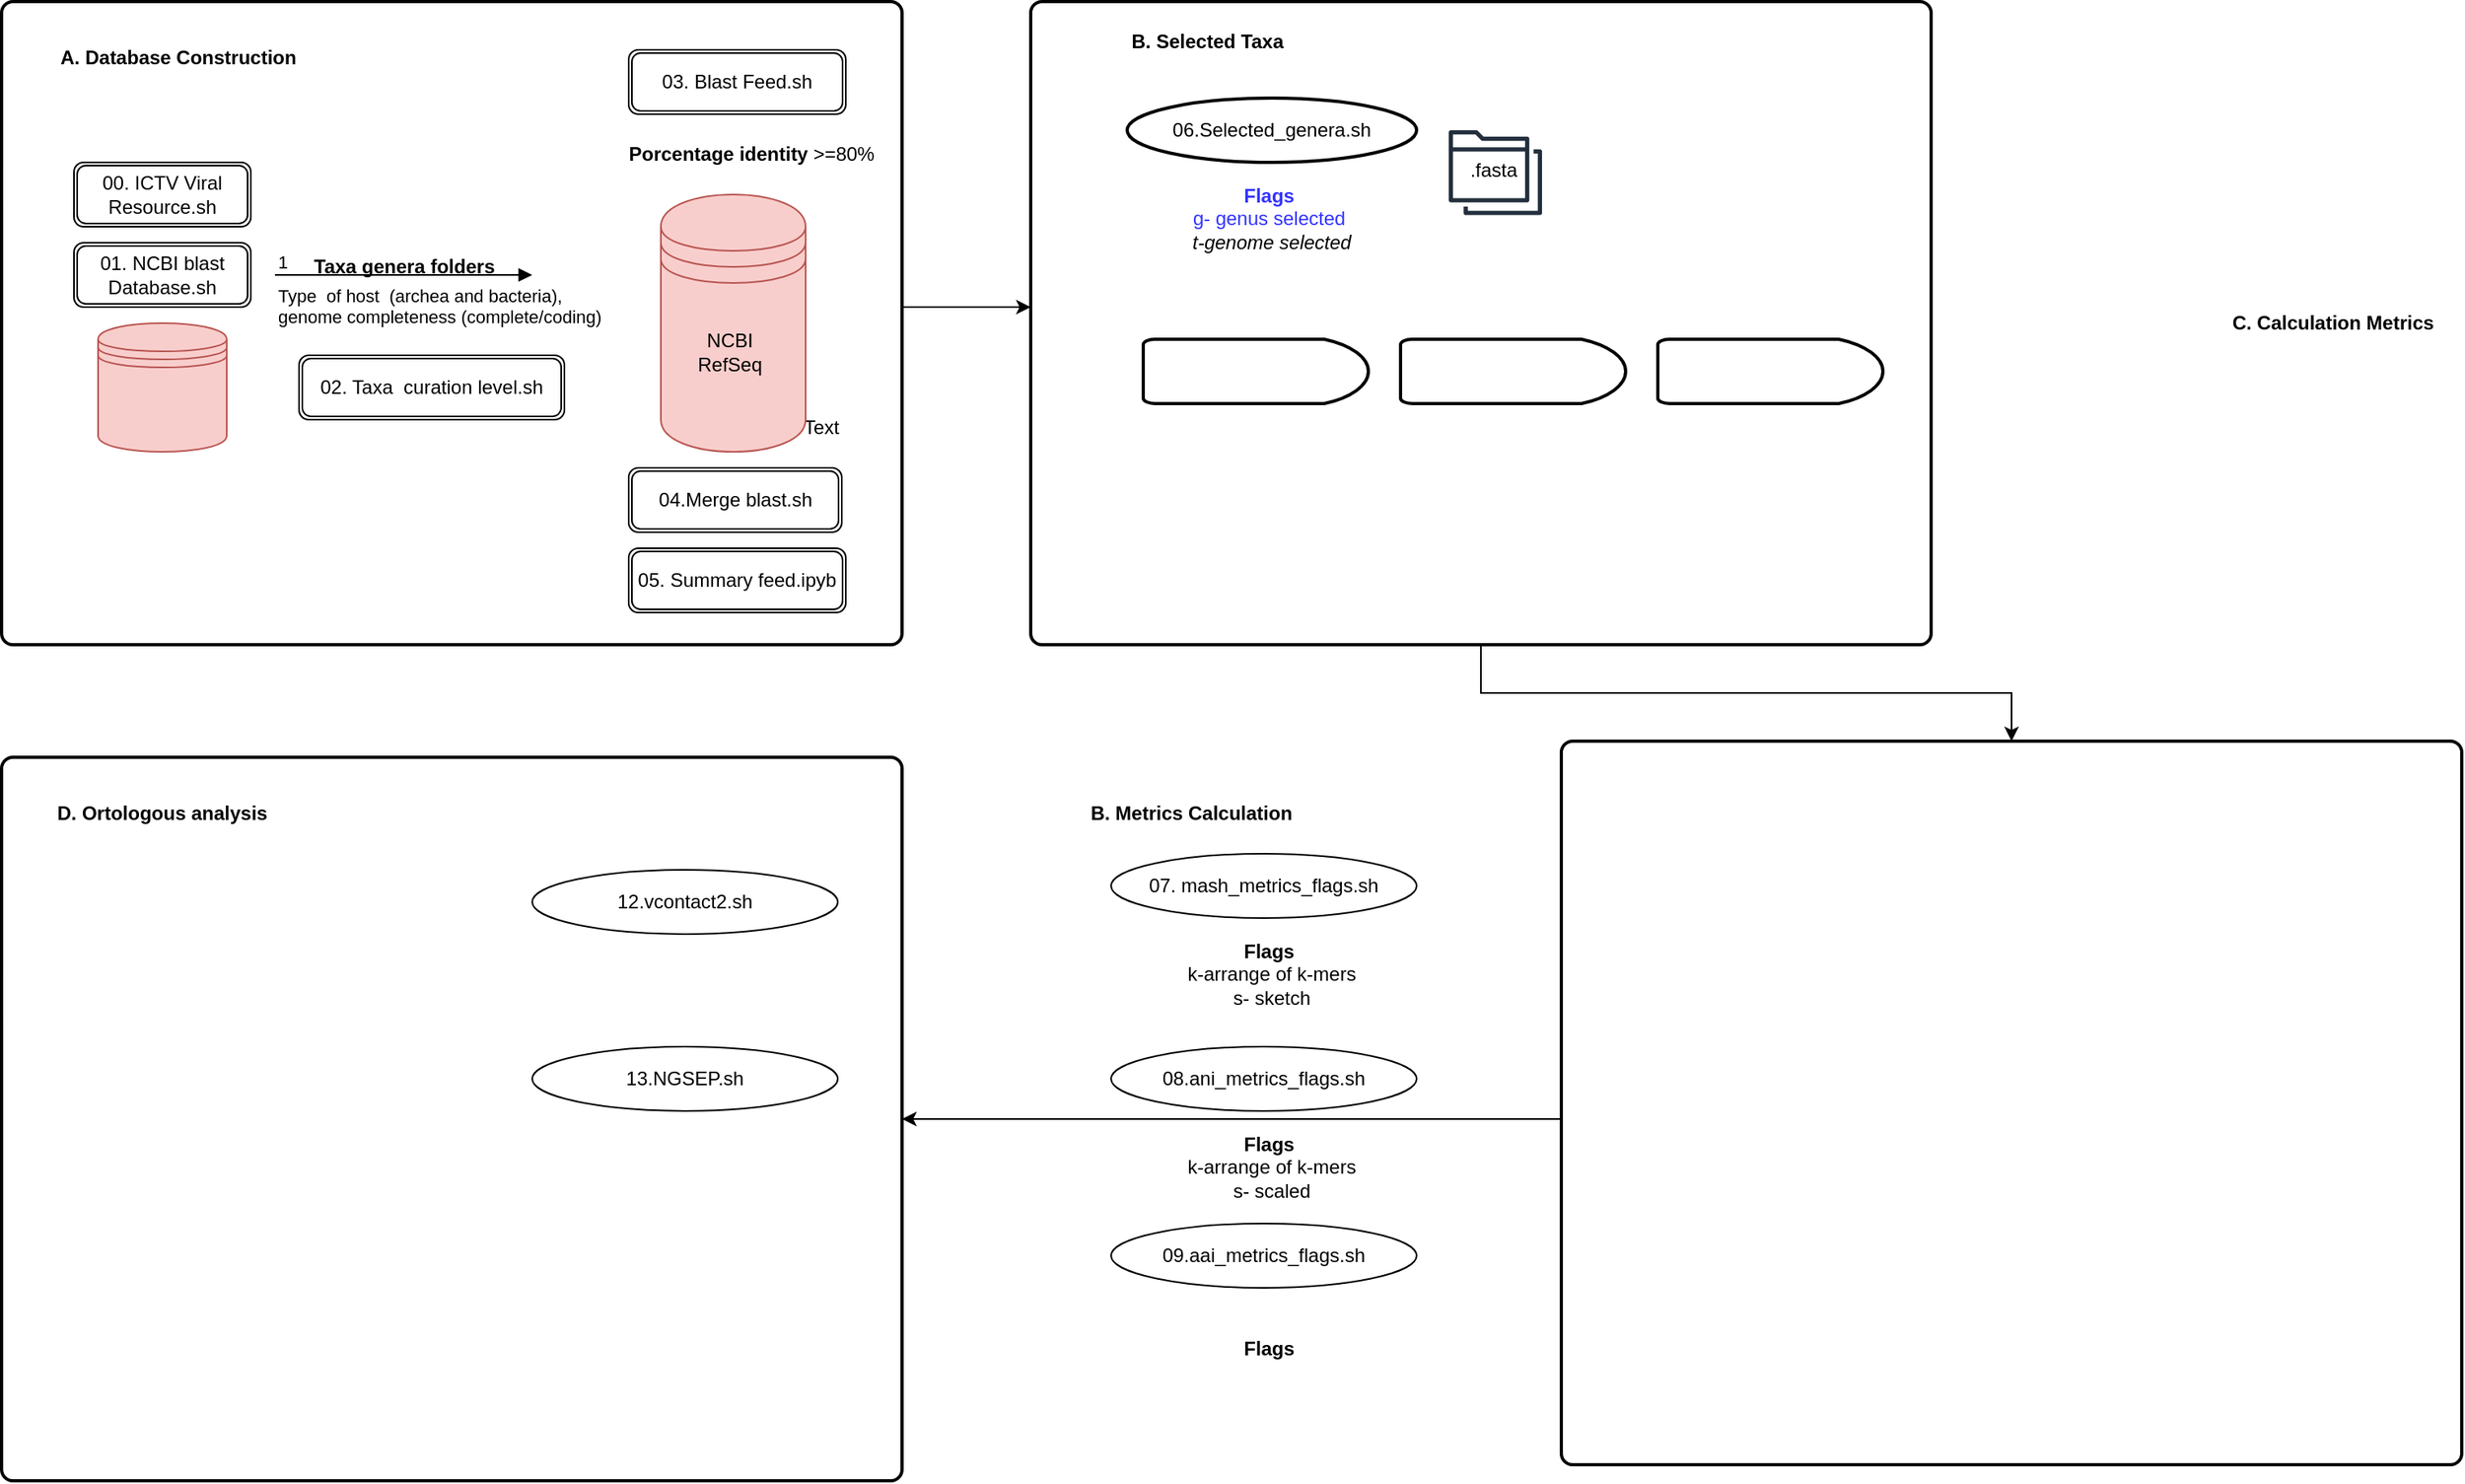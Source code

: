 <mxfile version="22.1.5" type="github" pages="2">
  <diagram name="Page-1" id="Cy2NpnaJryF31D-w7Qak">
    <mxGraphModel dx="1362" dy="795" grid="1" gridSize="10" guides="1" tooltips="1" connect="1" arrows="1" fold="1" page="1" pageScale="1" pageWidth="850" pageHeight="1100" math="0" shadow="0">
      <root>
        <mxCell id="0" />
        <mxCell id="1" parent="0" />
        <mxCell id="Tpj3OqgdDP67iySVTTNu-17" value="&lt;b&gt;B. Metrics Calculation&lt;br&gt;&lt;/b&gt;" style="text;html=1;strokeColor=none;fillColor=none;align=center;verticalAlign=middle;whiteSpace=wrap;rounded=0;" parent="1" vertex="1">
          <mxGeometry x="700" y="620" width="160" height="30" as="geometry" />
        </mxCell>
        <mxCell id="Tpj3OqgdDP67iySVTTNu-21" value="" style="edgeStyle=orthogonalEdgeStyle;rounded=0;orthogonalLoop=1;jettySize=auto;html=1;" parent="1" source="Tpj3OqgdDP67iySVTTNu-18" target="Tpj3OqgdDP67iySVTTNu-20" edge="1">
          <mxGeometry relative="1" as="geometry" />
        </mxCell>
        <mxCell id="Tpj3OqgdDP67iySVTTNu-18" value="" style="rounded=1;whiteSpace=wrap;html=1;absoluteArcSize=1;arcSize=14;strokeWidth=2;fontStyle=1" parent="1" vertex="1">
          <mxGeometry x="680" y="130" width="560" height="400" as="geometry" />
        </mxCell>
        <mxCell id="Tpj3OqgdDP67iySVTTNu-19" value="" style="edgeStyle=orthogonalEdgeStyle;rounded=0;orthogonalLoop=1;jettySize=auto;html=1;" parent="1" source="Tpj3OqgdDP67iySVTTNu-10" target="Tpj3OqgdDP67iySVTTNu-18" edge="1">
          <mxGeometry relative="1" as="geometry">
            <Array as="points">
              <mxPoint x="650" y="320" />
              <mxPoint x="650" y="320" />
            </Array>
          </mxGeometry>
        </mxCell>
        <mxCell id="Tpj3OqgdDP67iySVTTNu-23" value="" style="edgeStyle=orthogonalEdgeStyle;rounded=0;orthogonalLoop=1;jettySize=auto;html=1;" parent="1" source="Tpj3OqgdDP67iySVTTNu-20" target="Tpj3OqgdDP67iySVTTNu-22" edge="1">
          <mxGeometry relative="1" as="geometry">
            <Array as="points">
              <mxPoint x="610" y="825" />
              <mxPoint x="610" y="825" />
            </Array>
          </mxGeometry>
        </mxCell>
        <mxCell id="Tpj3OqgdDP67iySVTTNu-22" value="" style="rounded=1;whiteSpace=wrap;html=1;absoluteArcSize=1;arcSize=14;strokeWidth=2;fontStyle=1" parent="1" vertex="1">
          <mxGeometry x="40" y="600" width="560" height="450" as="geometry" />
        </mxCell>
        <mxCell id="Tpj3OqgdDP67iySVTTNu-20" value="" style="rounded=1;whiteSpace=wrap;html=1;absoluteArcSize=1;arcSize=14;strokeWidth=2;fontStyle=1" parent="1" vertex="1">
          <mxGeometry x="1010" y="590" width="560" height="450" as="geometry" />
        </mxCell>
        <mxCell id="Tpj3OqgdDP67iySVTTNu-24" value="&lt;b&gt;B. Selected Taxa&lt;br&gt;&lt;/b&gt;" style="text;html=1;strokeColor=none;fillColor=none;align=center;verticalAlign=middle;whiteSpace=wrap;rounded=0;" parent="1" vertex="1">
          <mxGeometry x="710" y="140" width="160" height="30" as="geometry" />
        </mxCell>
        <mxCell id="Tpj3OqgdDP67iySVTTNu-71" value="06.Selected_genera.sh" style="ellipse;whiteSpace=wrap;html=1;align=center;strokeWidth=2;" parent="1" vertex="1">
          <mxGeometry x="740" y="190" width="180" height="40" as="geometry" />
        </mxCell>
        <mxCell id="Tpj3OqgdDP67iySVTTNu-73" value="&lt;div&gt;&lt;font color=&quot;#3333ff&quot;&gt;&lt;b&gt;Flags&amp;nbsp;&lt;/b&gt;&lt;/font&gt;&lt;/div&gt;&lt;div&gt;&lt;font color=&quot;#3333ff&quot;&gt;g- genus selected&amp;nbsp;&lt;/font&gt;&lt;/div&gt;&lt;div&gt;&lt;i&gt;t-genome selected&lt;/i&gt;&lt;/div&gt;" style="text;html=1;strokeColor=none;fillColor=none;align=center;verticalAlign=middle;whiteSpace=wrap;rounded=0;" parent="1" vertex="1">
          <mxGeometry x="730" y="250" width="200" height="30" as="geometry" />
        </mxCell>
        <mxCell id="Tpj3OqgdDP67iySVTTNu-75" value="" style="sketch=0;outlineConnect=0;fontColor=#232F3E;gradientColor=none;fillColor=#232F3D;strokeColor=none;dashed=0;verticalLabelPosition=bottom;verticalAlign=top;align=center;html=1;fontSize=12;fontStyle=0;aspect=fixed;pointerEvents=1;shape=mxgraph.aws4.folders;" parent="1" vertex="1">
          <mxGeometry x="940" y="210" width="58" height="52.79" as="geometry" />
        </mxCell>
        <mxCell id="Tpj3OqgdDP67iySVTTNu-76" value=".fasta " style="text;html=1;strokeColor=none;fillColor=none;align=center;verticalAlign=middle;whiteSpace=wrap;rounded=0;" parent="1" vertex="1">
          <mxGeometry x="938" y="220.0" width="60" height="30" as="geometry" />
        </mxCell>
        <mxCell id="Tpj3OqgdDP67iySVTTNu-10" value="" style="rounded=1;whiteSpace=wrap;html=1;absoluteArcSize=1;arcSize=14;strokeWidth=2;fontStyle=1;" parent="1" vertex="1">
          <mxGeometry x="40" y="130" width="560" height="400" as="geometry" />
        </mxCell>
        <mxCell id="Tpj3OqgdDP67iySVTTNu-77" value="&lt;b&gt;Porcentage identity&lt;/b&gt; &amp;gt;=80%" style="text;html=1;strokeColor=none;fillColor=none;align=center;verticalAlign=middle;whiteSpace=wrap;rounded=0;" parent="1" vertex="1">
          <mxGeometry x="420" y="210" width="172.5" height="30" as="geometry" />
        </mxCell>
        <mxCell id="Tpj3OqgdDP67iySVTTNu-78" value="&lt;b&gt;C. Calculation Metrics&lt;br&gt;&lt;/b&gt;" style="text;html=1;strokeColor=none;fillColor=none;align=center;verticalAlign=middle;whiteSpace=wrap;rounded=0;" parent="1" vertex="1">
          <mxGeometry x="1410" y="315" width="160" height="30" as="geometry" />
        </mxCell>
        <mxCell id="Tpj3OqgdDP67iySVTTNu-79" value="07. mash_metrics_flags.sh" style="ellipse;whiteSpace=wrap;html=1;" parent="1" vertex="1">
          <mxGeometry x="730" y="660" width="190" height="40" as="geometry" />
        </mxCell>
        <mxCell id="Tpj3OqgdDP67iySVTTNu-80" value="08.ani_metrics_flags.sh" style="ellipse;whiteSpace=wrap;html=1;" parent="1" vertex="1">
          <mxGeometry x="730" y="780" width="190" height="40" as="geometry" />
        </mxCell>
        <mxCell id="Tpj3OqgdDP67iySVTTNu-81" value="&lt;div&gt;&lt;b&gt;Flags&amp;nbsp;&lt;/b&gt;&lt;/div&gt;&lt;div&gt;k-arrange of k-mers &lt;br&gt;&lt;/div&gt;&lt;div&gt;s- sketch &lt;br&gt;&lt;/div&gt;" style="text;html=1;strokeColor=none;fillColor=none;align=center;verticalAlign=middle;whiteSpace=wrap;rounded=0;" parent="1" vertex="1">
          <mxGeometry x="730" y="720" width="200" height="30" as="geometry" />
        </mxCell>
        <mxCell id="Tpj3OqgdDP67iySVTTNu-82" value="&lt;div&gt;&lt;b&gt;Flags&amp;nbsp;&lt;/b&gt;&lt;/div&gt;&lt;div&gt;k-arrange of k-mers &lt;br&gt;&lt;/div&gt;&lt;div&gt;s- scaled&lt;br&gt;&lt;/div&gt;" style="text;html=1;strokeColor=none;fillColor=none;align=center;verticalAlign=middle;whiteSpace=wrap;rounded=0;" parent="1" vertex="1">
          <mxGeometry x="730" y="840" width="200" height="30" as="geometry" />
        </mxCell>
        <mxCell id="Tpj3OqgdDP67iySVTTNu-83" value="09.aai_metrics_flags.sh" style="ellipse;whiteSpace=wrap;html=1;" parent="1" vertex="1">
          <mxGeometry x="730" y="890" width="190" height="40" as="geometry" />
        </mxCell>
        <mxCell id="Tpj3OqgdDP67iySVTTNu-87" value="" style="strokeWidth=2;html=1;shape=mxgraph.flowchart.delay;whiteSpace=wrap;" parent="1" vertex="1">
          <mxGeometry x="750" y="340" width="140" height="40" as="geometry" />
        </mxCell>
        <mxCell id="Tpj3OqgdDP67iySVTTNu-88" value="" style="strokeWidth=2;html=1;shape=mxgraph.flowchart.delay;whiteSpace=wrap;" parent="1" vertex="1">
          <mxGeometry x="910" y="340" width="140" height="40" as="geometry" />
        </mxCell>
        <mxCell id="Tpj3OqgdDP67iySVTTNu-89" value="" style="strokeWidth=2;html=1;shape=mxgraph.flowchart.delay;whiteSpace=wrap;" parent="1" vertex="1">
          <mxGeometry x="1070" y="340" width="140" height="40" as="geometry" />
        </mxCell>
        <mxCell id="Tpj3OqgdDP67iySVTTNu-90" value="&lt;div&gt;&lt;b&gt;Flags&amp;nbsp;&lt;/b&gt;&lt;/div&gt;&lt;div&gt;&lt;br&gt;&lt;/div&gt;" style="text;html=1;strokeColor=none;fillColor=none;align=center;verticalAlign=middle;whiteSpace=wrap;rounded=0;" parent="1" vertex="1">
          <mxGeometry x="730" y="960" width="200" height="30" as="geometry" />
        </mxCell>
        <mxCell id="Tpj3OqgdDP67iySVTTNu-91" value="&lt;b&gt;D. Ortologous analysis &lt;br&gt;&lt;/b&gt;" style="text;html=1;strokeColor=none;fillColor=none;align=center;verticalAlign=middle;whiteSpace=wrap;rounded=0;" parent="1" vertex="1">
          <mxGeometry x="60" y="620" width="160" height="30" as="geometry" />
        </mxCell>
        <mxCell id="Tpj3OqgdDP67iySVTTNu-97" value="12.vcontact2.sh" style="ellipse;whiteSpace=wrap;html=1;" parent="1" vertex="1">
          <mxGeometry x="370" y="670" width="190" height="40" as="geometry" />
        </mxCell>
        <mxCell id="Tpj3OqgdDP67iySVTTNu-98" value="13.NGSEP.sh" style="ellipse;whiteSpace=wrap;html=1;" parent="1" vertex="1">
          <mxGeometry x="370" y="780" width="190" height="40" as="geometry" />
        </mxCell>
        <mxCell id="8aIV2hnAxuXg3qd0LXC0-1" value="" style="group" parent="1" vertex="1" connectable="0">
          <mxGeometry x="70" y="150" width="510" height="360" as="geometry" />
        </mxCell>
        <mxCell id="Tpj3OqgdDP67iySVTTNu-72" value="Text" style="text;html=1;strokeColor=none;fillColor=none;align=center;verticalAlign=middle;whiteSpace=wrap;rounded=0;" parent="8aIV2hnAxuXg3qd0LXC0-1" vertex="1">
          <mxGeometry x="450" y="230" width="60" height="30" as="geometry" />
        </mxCell>
        <mxCell id="Tpj3OqgdDP67iySVTTNu-1" value="" style="shape=datastore;whiteSpace=wrap;html=1;fillColor=#f8cecc;strokeColor=#b85450;" parent="8aIV2hnAxuXg3qd0LXC0-1" vertex="1">
          <mxGeometry x="30" y="180" width="80" height="80" as="geometry" />
        </mxCell>
        <mxCell id="Tpj3OqgdDP67iySVTTNu-2" value="00. ICTV Viral Resource.sh" style="shape=ext;double=1;rounded=1;whiteSpace=wrap;html=1;" parent="8aIV2hnAxuXg3qd0LXC0-1" vertex="1">
          <mxGeometry x="15" y="80" width="110" height="40" as="geometry" />
        </mxCell>
        <mxCell id="Tpj3OqgdDP67iySVTTNu-3" value="01. NCBI blast Database.sh" style="shape=ext;double=1;rounded=1;whiteSpace=wrap;html=1;" parent="8aIV2hnAxuXg3qd0LXC0-1" vertex="1">
          <mxGeometry x="15" y="130" width="110" height="40" as="geometry" />
        </mxCell>
        <mxCell id="Tpj3OqgdDP67iySVTTNu-4" value="&lt;div&gt;Type&amp;nbsp; of host&amp;nbsp; (archea and bacteria), &lt;br&gt;&lt;/div&gt;&lt;div&gt;genome completeness (complete/coding)&lt;br&gt;&lt;/div&gt;" style="endArrow=block;endFill=1;html=1;edgeStyle=orthogonalEdgeStyle;align=left;verticalAlign=top;rounded=0;" parent="8aIV2hnAxuXg3qd0LXC0-1" edge="1">
          <mxGeometry x="-1" relative="1" as="geometry">
            <mxPoint x="140" y="150" as="sourcePoint" />
            <mxPoint x="300" y="150" as="targetPoint" />
            <mxPoint as="offset" />
          </mxGeometry>
        </mxCell>
        <mxCell id="Tpj3OqgdDP67iySVTTNu-5" value="1" style="edgeLabel;resizable=0;html=1;align=left;verticalAlign=bottom;" parent="Tpj3OqgdDP67iySVTTNu-4" connectable="0" vertex="1">
          <mxGeometry x="-1" relative="1" as="geometry" />
        </mxCell>
        <mxCell id="Tpj3OqgdDP67iySVTTNu-6" value="Taxa genera folders" style="text;html=1;align=center;verticalAlign=middle;resizable=0;points=[];autosize=1;strokeColor=none;fillColor=none;fontStyle=1" parent="8aIV2hnAxuXg3qd0LXC0-1" vertex="1">
          <mxGeometry x="150" y="130" width="140" height="30" as="geometry" />
        </mxCell>
        <mxCell id="Tpj3OqgdDP67iySVTTNu-7" value="02. Taxa&amp;nbsp; curation level.sh" style="shape=ext;double=1;rounded=1;whiteSpace=wrap;html=1;" parent="8aIV2hnAxuXg3qd0LXC0-1" vertex="1">
          <mxGeometry x="155" y="200" width="165" height="40" as="geometry" />
        </mxCell>
        <mxCell id="Tpj3OqgdDP67iySVTTNu-8" value="" style="shape=datastore;whiteSpace=wrap;html=1;fillColor=#f8cecc;strokeColor=#b85450;" parent="8aIV2hnAxuXg3qd0LXC0-1" vertex="1">
          <mxGeometry x="380" y="100" width="90" height="160" as="geometry" />
        </mxCell>
        <mxCell id="Tpj3OqgdDP67iySVTTNu-9" value="03. Blast Feed.sh" style="shape=ext;double=1;rounded=1;whiteSpace=wrap;html=1;" parent="8aIV2hnAxuXg3qd0LXC0-1" vertex="1">
          <mxGeometry x="360" y="10" width="135" height="40" as="geometry" />
        </mxCell>
        <mxCell id="Tpj3OqgdDP67iySVTTNu-11" value="04.Merge blast.sh" style="shape=ext;double=1;rounded=1;whiteSpace=wrap;html=1;" parent="8aIV2hnAxuXg3qd0LXC0-1" vertex="1">
          <mxGeometry x="360" y="270" width="132.5" height="40" as="geometry" />
        </mxCell>
        <mxCell id="Tpj3OqgdDP67iySVTTNu-12" value="05. Summary feed.ipyb" style="shape=ext;double=1;rounded=1;whiteSpace=wrap;html=1;" parent="8aIV2hnAxuXg3qd0LXC0-1" vertex="1">
          <mxGeometry x="360" y="320" width="135" height="40" as="geometry" />
        </mxCell>
        <mxCell id="Tpj3OqgdDP67iySVTTNu-13" value="&lt;b&gt;A. Database Construction&lt;/b&gt;" style="text;html=1;strokeColor=none;fillColor=none;align=center;verticalAlign=middle;whiteSpace=wrap;rounded=0;" parent="8aIV2hnAxuXg3qd0LXC0-1" vertex="1">
          <mxGeometry width="160" height="30" as="geometry" />
        </mxCell>
        <mxCell id="Tpj3OqgdDP67iySVTTNu-14" value="&lt;div&gt;NCBI&lt;/div&gt;&lt;div&gt;RefSeq&lt;br&gt;&lt;/div&gt;" style="text;html=1;strokeColor=none;fillColor=none;align=center;verticalAlign=middle;whiteSpace=wrap;rounded=0;" parent="8aIV2hnAxuXg3qd0LXC0-1" vertex="1">
          <mxGeometry x="392.5" y="160" width="60" height="75" as="geometry" />
        </mxCell>
      </root>
    </mxGraphModel>
  </diagram>
  <diagram id="MOn-gF4fee2sH-85rqOJ" name="Sprint_1">
    <mxGraphModel dx="1434" dy="773" grid="1" gridSize="10" guides="1" tooltips="1" connect="1" arrows="1" fold="1" page="1" pageScale="1" pageWidth="850" pageHeight="1100" math="0" shadow="0">
      <root>
        <mxCell id="0" />
        <mxCell id="1" parent="0" />
        <mxCell id="3MupdCLxuK5LTNCvIOeD-48" value="" style="rounded=1;whiteSpace=wrap;html=1;strokeWidth=2;" parent="1" vertex="1">
          <mxGeometry x="510" y="110" width="560" height="690" as="geometry" />
        </mxCell>
        <mxCell id="3MupdCLxuK5LTNCvIOeD-18" value="06. Wraggling.sh" style="shape=ext;double=1;rounded=1;whiteSpace=wrap;html=1;fillColor=#f8cecc;strokeColor=#b85450;" parent="1" vertex="1">
          <mxGeometry x="577.5" y="590" width="200" height="40" as="geometry" />
        </mxCell>
        <mxCell id="3MupdCLxuK5LTNCvIOeD-6" value="&lt;b&gt;D.Calculation Metrics&lt;br&gt;&lt;/b&gt;" style="text;html=1;strokeColor=none;fillColor=none;align=center;verticalAlign=middle;whiteSpace=wrap;rounded=0;" parent="1" vertex="1">
          <mxGeometry x="550" y="140" width="150" height="30" as="geometry" />
        </mxCell>
        <mxCell id="3MupdCLxuK5LTNCvIOeD-32" value="07.Graphing.sh" style="shape=ext;double=1;rounded=1;whiteSpace=wrap;html=1;fillColor=#f8cecc;strokeColor=#b85450;" parent="1" vertex="1">
          <mxGeometry x="810" y="590" width="200" height="40" as="geometry" />
        </mxCell>
        <mxCell id="3MupdCLxuK5LTNCvIOeD-34" value="D.metrics_calculator.sh" style="shape=ext;double=1;rounded=1;whiteSpace=wrap;html=1;" parent="1" vertex="1">
          <mxGeometry x="690" y="170" width="200" height="40" as="geometry" />
        </mxCell>
        <mxCell id="SWdM3F6dQ7n3NwAR-Vsa-2" value="" style="group" parent="1" vertex="1" connectable="0">
          <mxGeometry x="47.5" y="260" width="392.5" height="251.544" as="geometry" />
        </mxCell>
        <mxCell id="SWdM3F6dQ7n3NwAR-Vsa-4" value="" style="group" parent="SWdM3F6dQ7n3NwAR-Vsa-2" vertex="1" connectable="0">
          <mxGeometry x="75" y="-14.69" width="317.5" height="266.234" as="geometry" />
        </mxCell>
        <mxCell id="SWdM3F6dQ7n3NwAR-Vsa-5" value="&lt;div&gt;&lt;b&gt;Flags&amp;nbsp;&lt;/b&gt;&lt;/div&gt;&lt;div&gt;&lt;font color=&quot;#ff66b3&quot;&gt;&lt;b&gt;genus or genera selected&amp;nbsp; &lt;br&gt;&lt;/b&gt;&lt;/font&gt;&lt;/div&gt;&lt;div&gt;&lt;i&gt;&lt;br&gt;&lt;/i&gt;&lt;/div&gt;" style="text;html=1;strokeColor=none;fillColor=none;align=center;verticalAlign=middle;whiteSpace=wrap;rounded=0;container=0;" parent="SWdM3F6dQ7n3NwAR-Vsa-4" vertex="1">
          <mxGeometry y="99.959" width="200" height="33.32" as="geometry" />
        </mxCell>
        <mxCell id="SWdM3F6dQ7n3NwAR-Vsa-6" value="" style="whiteSpace=wrap;html=1;shape=mxgraph.basic.document;container=0;" parent="SWdM3F6dQ7n3NwAR-Vsa-4" vertex="1">
          <mxGeometry x="230" y="66.639" width="40" height="55.533" as="geometry" />
        </mxCell>
        <mxCell id="SWdM3F6dQ7n3NwAR-Vsa-7" value=".txt" style="text;html=1;strokeColor=none;fillColor=none;align=center;verticalAlign=middle;whiteSpace=wrap;rounded=0;container=0;" parent="SWdM3F6dQ7n3NwAR-Vsa-4" vertex="1">
          <mxGeometry x="220" y="77.746" width="60" height="33.32" as="geometry" />
        </mxCell>
        <mxCell id="GaUdQJbRJdmwcimmIo31-9" value="01.Taxa _curation_level.sh" style="shape=ext;double=1;rounded=1;whiteSpace=wrap;html=1;container=0;" parent="SWdM3F6dQ7n3NwAR-Vsa-4" vertex="1">
          <mxGeometry x="-12.5" y="100.619" width="150" height="33.96" as="geometry" />
        </mxCell>
        <mxCell id="YvOYtk0ICBfVklaNvyVu-1" value="&lt;b&gt;B.Selected taxa&lt;/b&gt;" style="text;html=1;strokeColor=none;fillColor=none;align=center;verticalAlign=middle;whiteSpace=wrap;rounded=0;container=0;" parent="SWdM3F6dQ7n3NwAR-Vsa-4" vertex="1">
          <mxGeometry x="-12.5" y="66.234" width="100" height="33.32" as="geometry" />
        </mxCell>
        <mxCell id="D_jegAKjAe0aezPuk8ox-1" value="" style="rounded=1;whiteSpace=wrap;html=1;absoluteArcSize=1;arcSize=14;strokeWidth=2;fontStyle=1;container=0;" parent="SWdM3F6dQ7n3NwAR-Vsa-4" vertex="1">
          <mxGeometry x="-40" y="55.134" width="357.5" height="211.1" as="geometry" />
        </mxCell>
        <mxCell id="SWdM3F6dQ7n3NwAR-Vsa-26" value="&lt;b&gt;B.Taxa Selection&lt;/b&gt;" style="text;html=1;strokeColor=none;fillColor=none;align=center;verticalAlign=middle;whiteSpace=wrap;rounded=0;container=0;" parent="SWdM3F6dQ7n3NwAR-Vsa-4" vertex="1">
          <mxGeometry x="-45" y="66.234" width="157.5" height="30" as="geometry" />
        </mxCell>
        <mxCell id="GaUdQJbRJdmwcimmIo31-8" value="Taxa genera folders" style="text;html=1;align=center;verticalAlign=middle;resizable=0;points=[];autosize=1;strokeColor=none;fillColor=none;fontStyle=1;container=0;" parent="SWdM3F6dQ7n3NwAR-Vsa-4" vertex="1">
          <mxGeometry x="68.75" y="221.23" width="140" height="30" as="geometry" />
        </mxCell>
        <mxCell id="SWdM3F6dQ7n3NwAR-Vsa-1" value="" style="whiteSpace=wrap;html=1;shape=mxgraph.basic.document;container=0;" parent="SWdM3F6dQ7n3NwAR-Vsa-4" vertex="1">
          <mxGeometry x="5" y="154.686" width="40" height="55.533" as="geometry" />
        </mxCell>
        <mxCell id="SWdM3F6dQ7n3NwAR-Vsa-24" style="edgeStyle=orthogonalEdgeStyle;rounded=0;orthogonalLoop=1;jettySize=auto;html=1;exitX=0.5;exitY=1;exitDx=0;exitDy=0;exitPerimeter=0;" parent="SWdM3F6dQ7n3NwAR-Vsa-4" source="SWdM3F6dQ7n3NwAR-Vsa-1" target="SWdM3F6dQ7n3NwAR-Vsa-1" edge="1">
          <mxGeometry relative="1" as="geometry" />
        </mxCell>
        <mxCell id="SWdM3F6dQ7n3NwAR-Vsa-25" value="&lt;div&gt;&lt;b&gt;Parameter Use &lt;br&gt;&lt;/b&gt;&lt;/div&gt;&lt;div&gt;&lt;b&gt;&lt;font color=&quot;#ff3399&quot;&gt;bash 01.Taxa_Curation_Level.sh &lt;/font&gt;&lt;font color=&quot;#9933ff&quot;&gt;&amp;lt;genus name or txt file with list&amp;gt;&lt;br&gt;&lt;/font&gt;&lt;/b&gt;&lt;/div&gt;&lt;div&gt;&lt;b&gt;&lt;i&gt;&lt;br&gt;&lt;/i&gt;&lt;/b&gt;&lt;/div&gt;" style="text;html=1;strokeColor=none;fillColor=none;align=center;verticalAlign=middle;whiteSpace=wrap;rounded=0;container=0;" parent="SWdM3F6dQ7n3NwAR-Vsa-4" vertex="1">
          <mxGeometry x="77.5" y="165.8" width="190" height="33.315" as="geometry" />
        </mxCell>
        <mxCell id="uLiFPrFWXiAdQYCxnzt6-33" value="&lt;font style=&quot;font-size: 12px;&quot;&gt;01. Taxa_Curation_Level.sh&lt;/font&gt;" style="shape=ext;double=1;rounded=1;whiteSpace=wrap;html=1;fillColor=#f8cecc;strokeColor=#b85450;" vertex="1" parent="SWdM3F6dQ7n3NwAR-Vsa-4">
          <mxGeometry x="-22.5" y="100.62" width="152.5" height="40" as="geometry" />
        </mxCell>
        <mxCell id="uLiFPrFWXiAdQYCxnzt6-30" value="&lt;div&gt;&lt;font style=&quot;font-size: 11px;&quot;&gt;&lt;b&gt;&lt;font&gt;Filter Bacteria and Archea hosts, complete/coding genomes &lt;br&gt;&lt;/font&gt;&lt;/b&gt;&lt;/font&gt;&lt;/div&gt;&lt;div&gt;&lt;font size=&quot;3&quot;&gt;&lt;b&gt;&lt;br&gt;&lt;/b&gt;&lt;/font&gt; &lt;/div&gt;" style="text;html=1;strokeColor=none;fillColor=none;align=center;verticalAlign=middle;whiteSpace=wrap;rounded=0;container=0;" vertex="1" parent="SWdM3F6dQ7n3NwAR-Vsa-4">
          <mxGeometry x="157.5" y="120.62" width="150" height="20" as="geometry" />
        </mxCell>
        <mxCell id="uLiFPrFWXiAdQYCxnzt6-5" value="c" style="group" vertex="1" connectable="0" parent="1">
          <mxGeometry x="80" y="130" width="360" height="620" as="geometry" />
        </mxCell>
        <mxCell id="3MupdCLxuK5LTNCvIOeD-28" value="" style="rounded=1;whiteSpace=wrap;html=1;strokeWidth=2;" parent="uLiFPrFWXiAdQYCxnzt6-5" vertex="1">
          <mxGeometry y="430" width="360" height="190" as="geometry" />
        </mxCell>
        <mxCell id="GaUdQJbRJdmwcimmIo31-11" value="02. Blast Feed.sh" style="shape=ext;double=1;rounded=1;whiteSpace=wrap;html=1;fillColor=#f8cecc;strokeColor=#b85450;" parent="uLiFPrFWXiAdQYCxnzt6-5" vertex="1">
          <mxGeometry x="17.5" y="480" width="135" height="40" as="geometry" />
        </mxCell>
        <mxCell id="GaUdQJbRJdmwcimmIo31-14" value="&lt;b&gt;C. Database Construction&lt;/b&gt;" style="text;html=1;strokeColor=none;fillColor=none;align=center;verticalAlign=middle;whiteSpace=wrap;rounded=0;" parent="uLiFPrFWXiAdQYCxnzt6-5" vertex="1">
          <mxGeometry x="15" y="440" width="160" height="30" as="geometry" />
        </mxCell>
        <mxCell id="SWdM3F6dQ7n3NwAR-Vsa-3" value="" style="rounded=1;whiteSpace=wrap;html=1;absoluteArcSize=1;arcSize=14;strokeWidth=2;fontStyle=1" parent="uLiFPrFWXiAdQYCxnzt6-5" vertex="1">
          <mxGeometry x="5" width="355" height="120" as="geometry" />
        </mxCell>
        <mxCell id="SWdM3F6dQ7n3NwAR-Vsa-8" value="&lt;b&gt;A.ICTV Resource Update&lt;br&gt;&lt;/b&gt;" style="text;html=1;strokeColor=none;fillColor=none;align=center;verticalAlign=middle;whiteSpace=wrap;rounded=0;" parent="uLiFPrFWXiAdQYCxnzt6-5" vertex="1">
          <mxGeometry x="15" y="10.54" width="180" height="29.46" as="geometry" />
        </mxCell>
        <mxCell id="GaUdQJbRJdmwcimmIo31-4" value="00. ICTV Metadata Resource.sh " style="shape=ext;double=1;rounded=1;whiteSpace=wrap;html=1;fillColor=#f8cecc;strokeColor=#b85450;" parent="uLiFPrFWXiAdQYCxnzt6-5" vertex="1">
          <mxGeometry x="30" y="50.0" width="110" height="40" as="geometry" />
        </mxCell>
        <mxCell id="GaUdQJbRJdmwcimmIo31-16" value="&lt;div&gt;&lt;b&gt;Flags&lt;/b&gt;&lt;br&gt;&lt;/div&gt;&lt;div&gt;p-Porcentage identity threshold&lt;/div&gt;&lt;div&gt;default to genus (50%)&lt;/div&gt;&lt;div&gt;d- database(s) to use, default databases are NCBI and RefSeq&lt;br&gt;&lt;/div&gt;" style="text;html=1;strokeColor=none;fillColor=none;align=center;verticalAlign=middle;whiteSpace=wrap;rounded=0;" parent="uLiFPrFWXiAdQYCxnzt6-5" vertex="1">
          <mxGeometry x="160" y="480" width="180" height="30" as="geometry" />
        </mxCell>
        <mxCell id="GaUdQJbRJdmwcimmIo31-12" value="03.Merge blast.sh" style="shape=ext;double=1;rounded=1;whiteSpace=wrap;html=1;fillColor=#f8cecc;strokeColor=#b85450;" parent="uLiFPrFWXiAdQYCxnzt6-5" vertex="1">
          <mxGeometry x="20" y="550" width="132.5" height="40" as="geometry" />
        </mxCell>
        <mxCell id="uLiFPrFWXiAdQYCxnzt6-56" value="&lt;font color=&quot;#007fff&quot;&gt;&lt;b&gt;Summary Feed.pdf &amp;amp; Summary_Feed.csv&lt;/b&gt;&lt;/font&gt;" style="text;html=1;strokeColor=none;fillColor=none;align=center;verticalAlign=middle;whiteSpace=wrap;rounded=0;" vertex="1" parent="uLiFPrFWXiAdQYCxnzt6-5">
          <mxGeometry x="180" y="555" width="140" height="30" as="geometry" />
        </mxCell>
        <mxCell id="SWdM3F6dQ7n3NwAR-Vsa-23" style="edgeStyle=orthogonalEdgeStyle;rounded=0;orthogonalLoop=1;jettySize=auto;html=1;" parent="1" source="SWdM3F6dQ7n3NwAR-Vsa-3" target="D_jegAKjAe0aezPuk8ox-1" edge="1">
          <mxGeometry relative="1" as="geometry">
            <Array as="points">
              <mxPoint x="184" y="140" />
              <mxPoint x="184" y="140" />
            </Array>
          </mxGeometry>
        </mxCell>
        <mxCell id="uLiFPrFWXiAdQYCxnzt6-4" value="" style="edgeStyle=orthogonalEdgeStyle;rounded=0;orthogonalLoop=1;jettySize=auto;html=1;" edge="1" parent="1" source="D_jegAKjAe0aezPuk8ox-1" target="3MupdCLxuK5LTNCvIOeD-28">
          <mxGeometry relative="1" as="geometry">
            <Array as="points">
              <mxPoint x="260" y="540" />
              <mxPoint x="260" y="540" />
            </Array>
          </mxGeometry>
        </mxCell>
        <mxCell id="uLiFPrFWXiAdQYCxnzt6-54" value="" style="edgeStyle=orthogonalEdgeStyle;rounded=0;orthogonalLoop=1;jettySize=auto;html=1;" edge="1" parent="1" source="3MupdCLxuK5LTNCvIOeD-28" target="3MupdCLxuK5LTNCvIOeD-48">
          <mxGeometry relative="1" as="geometry">
            <Array as="points">
              <mxPoint x="475" y="655" />
              <mxPoint x="475" y="390" />
            </Array>
          </mxGeometry>
        </mxCell>
        <mxCell id="uLiFPrFWXiAdQYCxnzt6-57" value="" style="group" vertex="1" connectable="0" parent="1">
          <mxGeometry x="540" y="230" width="500" height="340" as="geometry" />
        </mxCell>
        <mxCell id="EVfyCjuE9SsclOZrmAsB-1" value="04. mash_metrics_flags.sh" style="ellipse;whiteSpace=wrap;html=1;fillColor=#f8cecc;strokeColor=#b85450;" parent="uLiFPrFWXiAdQYCxnzt6-57" vertex="1">
          <mxGeometry width="186.275" height="40" as="geometry" />
        </mxCell>
        <mxCell id="EVfyCjuE9SsclOZrmAsB-2" value="09.aai_metrics_flags.sh" style="ellipse;whiteSpace=wrap;html=1;" parent="uLiFPrFWXiAdQYCxnzt6-57" vertex="1">
          <mxGeometry y="170" width="186.275" height="40" as="geometry" />
        </mxCell>
        <mxCell id="EVfyCjuE9SsclOZrmAsB-3" value="05. ani_metrics_flags.sh" style="ellipse;whiteSpace=wrap;html=1;fillColor=#f8cecc;strokeColor=#b85450;" parent="uLiFPrFWXiAdQYCxnzt6-57" vertex="1">
          <mxGeometry x="284.314" width="186.275" height="40" as="geometry" />
        </mxCell>
        <mxCell id="EVfyCjuE9SsclOZrmAsB-4" value="10. viridic_metrics_flags.sh" style="ellipse;whiteSpace=wrap;html=1;" parent="uLiFPrFWXiAdQYCxnzt6-57" vertex="1">
          <mxGeometry x="289.216" y="170" width="186.275" height="40" as="geometry" />
        </mxCell>
        <mxCell id="3MupdCLxuK5LTNCvIOeD-1" value="&lt;br&gt;&lt;div align=&quot;left&quot;&gt;&lt;font color=&quot;#ff66b3&quot;&gt;&lt;b&gt;k-arrange of k-mers (maxime 5)&lt;/b&gt;&lt;/font&gt;&lt;/div&gt;&lt;div align=&quot;left&quot;&gt;&lt;font color=&quot;#ff66b3&quot;&gt;&lt;b&gt;g-genus&lt;br&gt;&lt;/b&gt;&lt;/font&gt; &lt;/div&gt;&lt;div align=&quot;left&quot;&gt;s- sketch (mash)*&lt;/div&gt;&lt;div align=&quot;left&quot;&gt;sc- scaled (sourmash)&lt;/div&gt;&lt;div align=&quot;left&quot;&gt;&lt;div align=&quot;left&quot;&gt;a-algorithms&lt;/div&gt;*&lt;br&gt;&lt;/div&gt;" style="text;html=1;strokeColor=none;fillColor=none;align=center;verticalAlign=middle;whiteSpace=wrap;rounded=0;" parent="uLiFPrFWXiAdQYCxnzt6-57" vertex="1">
          <mxGeometry y="80" width="196.078" height="30" as="geometry" />
        </mxCell>
        <mxCell id="3MupdCLxuK5LTNCvIOeD-2" value="&lt;div&gt;&lt;b&gt;Flags&amp;nbsp;&lt;/b&gt;&lt;/div&gt;&lt;div align=&quot;left&quot;&gt;h-homology (CompareM)&lt;br&gt;&lt;/div&gt;&lt;div align=&quot;left&quot;&gt;e-value (CompareM)&lt;/div&gt;&lt;div align=&quot;left&quot;&gt;p-Porcentage Identity (CompareM)&lt;/div&gt;&lt;div align=&quot;left&quot;&gt;al-porcentage alingment length(Comparem)&lt;br&gt;&lt;/div&gt;" style="text;html=1;strokeColor=none;fillColor=none;align=center;verticalAlign=middle;whiteSpace=wrap;rounded=0;" parent="uLiFPrFWXiAdQYCxnzt6-57" vertex="1">
          <mxGeometry y="250" width="196.078" height="30" as="geometry" />
        </mxCell>
        <mxCell id="3MupdCLxuK5LTNCvIOeD-3" value="&lt;div align=&quot;center&quot;&gt;&lt;b&gt;Flags&amp;nbsp;&lt;/b&gt;&lt;/div&gt;&lt;div align=&quot;left&quot;&gt;&lt;font color=&quot;#ff66b3&quot;&gt;&lt;b&gt;&lt;br&gt;&lt;/b&gt;&lt;/font&gt;&lt;/div&gt;&lt;div align=&quot;left&quot;&gt;&lt;font color=&quot;#ff66b3&quot;&gt;&lt;b&gt;k-arrange of k-mers (fastani) *&lt;/b&gt;&lt;/font&gt;&lt;/div&gt;&lt;div align=&quot;left&quot;&gt;&lt;font color=&quot;#ff66b3&quot;&gt;&lt;b&gt;g-genus&lt;/b&gt;&lt;/font&gt;&lt;/div&gt;&lt;div align=&quot;left&quot;&gt;&lt;b&gt;&lt;font color=&quot;#ff66b3&quot;&gt;f-frag_length (fastani)&lt;/font&gt;&lt;/b&gt;&lt;/div&gt;&lt;div align=&quot;left&quot;&gt;a-algorithms* &lt;br&gt;&lt;/div&gt;" style="text;html=1;strokeColor=none;fillColor=none;align=left;verticalAlign=middle;whiteSpace=wrap;rounded=0;" parent="uLiFPrFWXiAdQYCxnzt6-57" vertex="1">
          <mxGeometry x="303.922" y="70" width="196.078" height="30" as="geometry" />
        </mxCell>
        <mxCell id="3MupdCLxuK5LTNCvIOeD-4" value="&lt;div align=&quot;center&quot;&gt;&lt;b&gt;Flags&amp;nbsp;&lt;/b&gt;&lt;/div&gt;&lt;div align=&quot;left&quot;&gt;&lt;b&gt;&lt;font color=&quot;#ff66b3&quot;&gt;w- arrange word size (maximun 5)&lt;/font&gt;&lt;/b&gt;&lt;/div&gt;&lt;div align=&quot;left&quot;&gt;thgen- threshold for clustering at genus level&lt;br&gt;&lt;/div&gt;&lt;div align=&quot;left&quot;&gt;thsp- threshold for clustering at species level&lt;br&gt;&lt;/div&gt;" style="text;html=1;strokeColor=none;fillColor=none;align=left;verticalAlign=middle;whiteSpace=wrap;rounded=0;" parent="1" vertex="1">
          <mxGeometry x="777.5" y="490" width="305" height="30" as="geometry" />
        </mxCell>
        <mxCell id="uLiFPrFWXiAdQYCxnzt6-58" value="&lt;div&gt;&lt;b&gt;Flags&amp;nbsp;&lt;/b&gt;&lt;/div&gt;&lt;div&gt;&lt;b&gt;&lt;font color=&quot;#ff66b3&quot;&gt;mx-metric on x axis (default ANI) &lt;br&gt;&lt;/font&gt;&lt;/b&gt;&lt;/div&gt;&lt;div&gt;&lt;b&gt;&lt;font color=&quot;#ff66b3&quot;&gt;my-metric on y axis (default Mash)&lt;br&gt;&lt;/font&gt;&lt;/b&gt;&lt;/div&gt;&lt;div&gt;&lt;b&gt;&lt;font color=&quot;#ff66b3&quot;&gt;kmersx (default 12,11,10,9,8)&lt;/font&gt;&lt;/b&gt;&lt;/div&gt;&lt;div&gt;&lt;b&gt;&lt;font color=&quot;#ff66b3&quot;&gt;kmersy (default 15,17,20,21,24)&lt;/font&gt;&lt;/b&gt;&lt;br&gt;&lt;/div&gt;" style="text;whiteSpace=wrap;html=1;" vertex="1" parent="1">
          <mxGeometry x="577.5" y="640" width="270" height="100" as="geometry" />
        </mxCell>
        <mxCell id="uLiFPrFWXiAdQYCxnzt6-59" value="&lt;div&gt;&lt;b&gt;Flags&amp;nbsp;&lt;/b&gt;&lt;/div&gt;&lt;div&gt;&lt;b&gt;&lt;font color=&quot;#ff66b3&quot;&gt;mx-metric on x axis (default ANI) &lt;br&gt;&lt;/font&gt;&lt;/b&gt;&lt;/div&gt;&lt;div&gt;&lt;b&gt;&lt;font color=&quot;#ff66b3&quot;&gt;my-metric on y axis (default Mash)&lt;br&gt;&lt;/font&gt;&lt;/b&gt;&lt;/div&gt;&lt;div&gt;&lt;b&gt;&lt;font color=&quot;#ff66b3&quot;&gt;kmersx (default 12,11,10,9,8)&lt;/font&gt;&lt;/b&gt;&lt;/div&gt;&lt;div&gt;&lt;b&gt;&lt;font color=&quot;#ff66b3&quot;&gt;kmersy (default 15,17,20,21,24)&lt;/font&gt;&lt;/b&gt;&lt;br&gt;&lt;/div&gt;" style="text;whiteSpace=wrap;html=1;" vertex="1" parent="1">
          <mxGeometry x="812.5" y="640" width="270" height="100" as="geometry" />
        </mxCell>
        <mxCell id="uLiFPrFWXiAdQYCxnzt6-73" value="&lt;div&gt;&lt;b&gt;&lt;font color=&quot;#007fff&quot;&gt;mx_metrics_genusname.csv&lt;/font&gt;&lt;/b&gt;&lt;/div&gt;&lt;div&gt;&lt;b&gt;&lt;font color=&quot;#007fff&quot;&gt;my_metrics_genusname.csv &lt;br&gt;&lt;/font&gt;&lt;/b&gt;&lt;/div&gt;" style="text;html=1;strokeColor=none;fillColor=none;align=center;verticalAlign=middle;whiteSpace=wrap;rounded=0;" vertex="1" parent="1">
          <mxGeometry x="630" y="730" width="60" height="30" as="geometry" />
        </mxCell>
        <mxCell id="uLiFPrFWXiAdQYCxnzt6-89" value="&lt;div&gt;&lt;font color=&quot;#007fff&quot;&gt;&lt;b&gt;genusname_mxalgorithm_myalgorithm.pdf&lt;/b&gt;&lt;/font&gt;&lt;/div&gt;" style="text;html=1;strokeColor=none;fillColor=none;align=center;verticalAlign=middle;whiteSpace=wrap;rounded=0;" vertex="1" parent="1">
          <mxGeometry x="880" y="730" width="60" height="30" as="geometry" />
        </mxCell>
      </root>
    </mxGraphModel>
  </diagram>
</mxfile>
